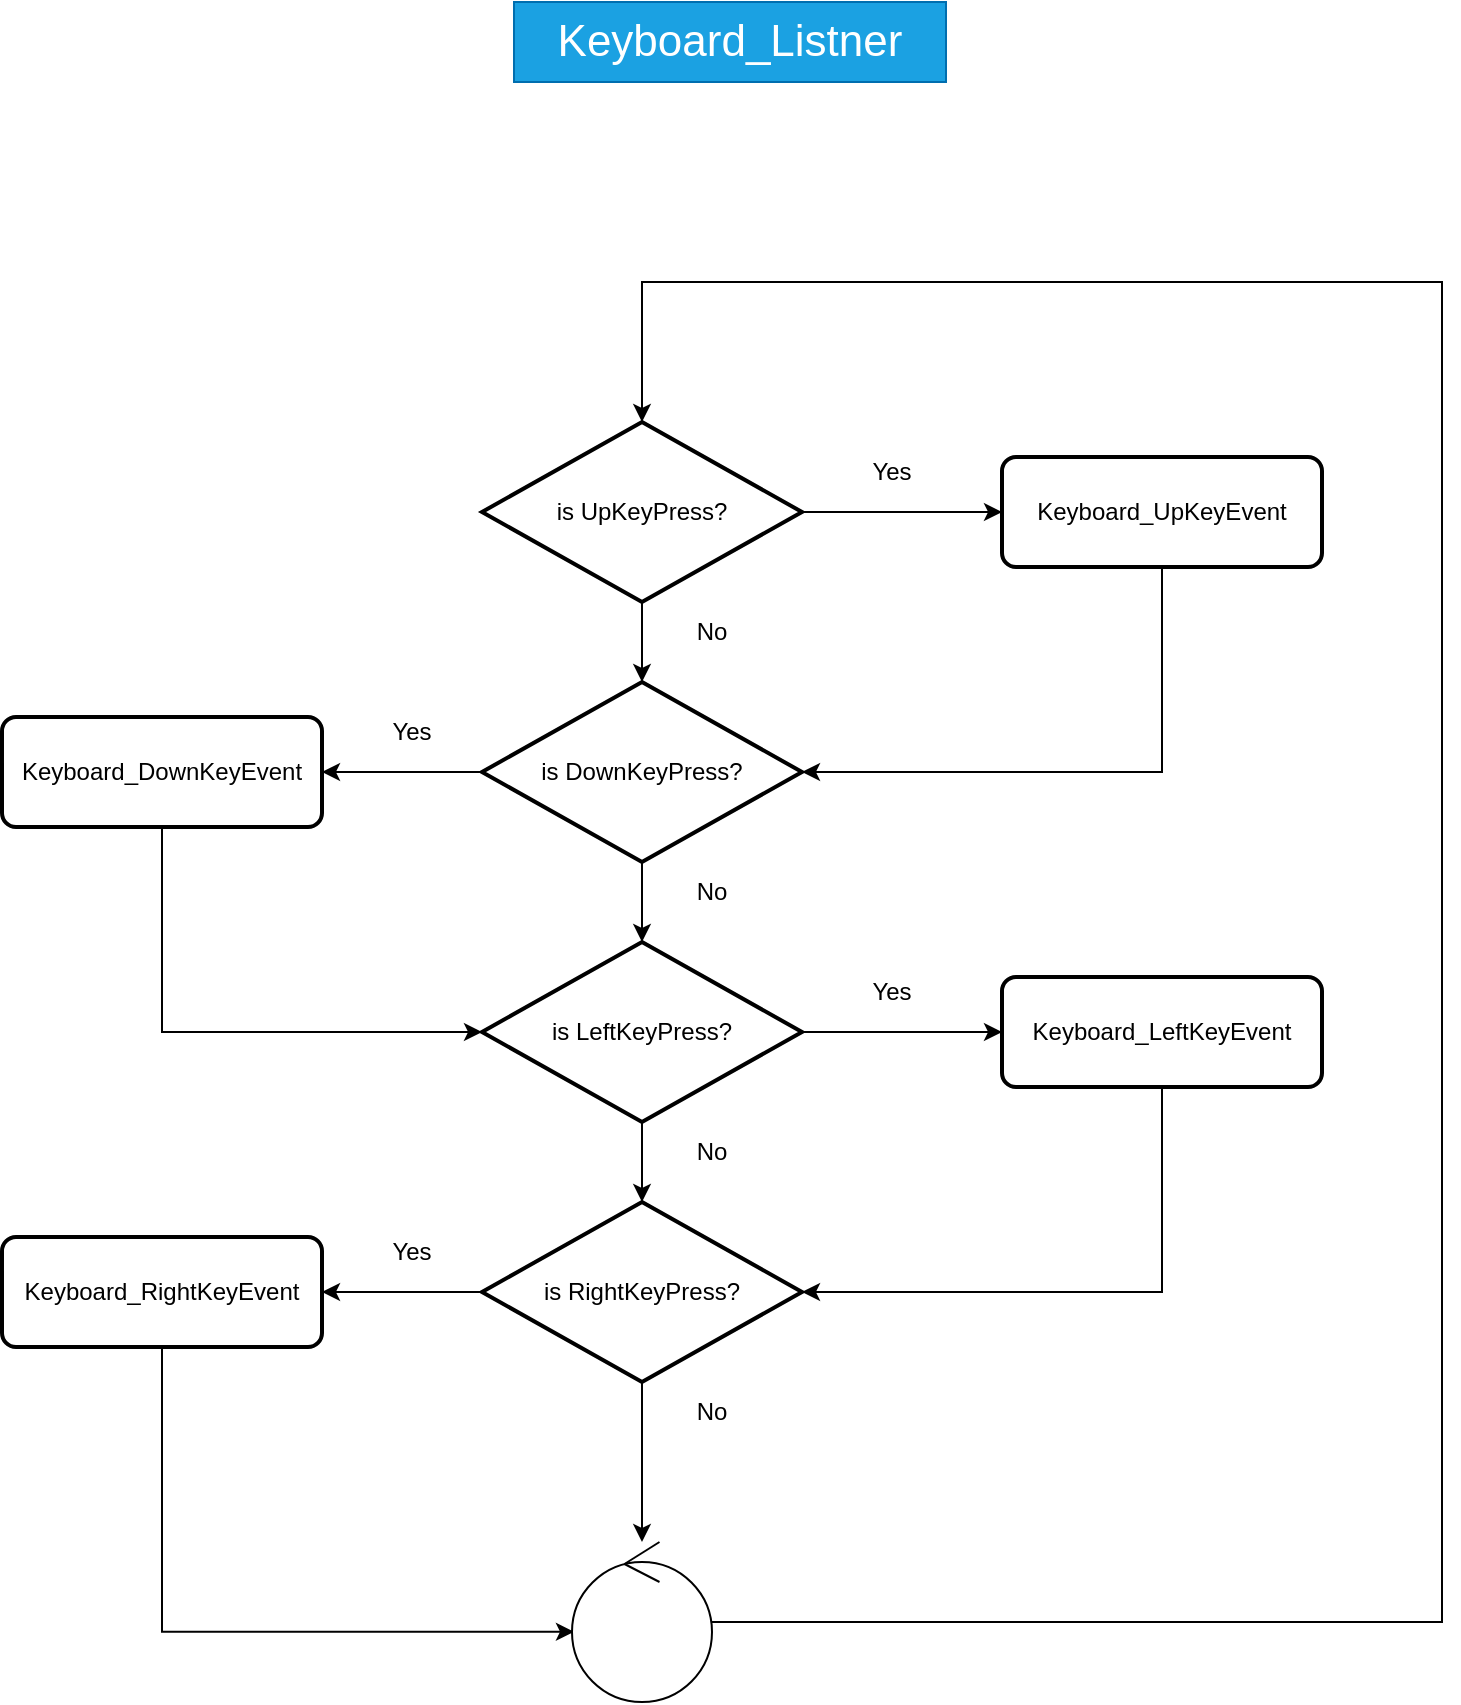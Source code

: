 <mxfile version="20.6.2" type="device" pages="5"><diagram id="4qqnkHrzYyNaUdEoC6Yc" name="Keyboard_Listner"><mxGraphModel dx="1406" dy="818" grid="1" gridSize="10" guides="1" tooltips="1" connect="1" arrows="1" fold="1" page="1" pageScale="1" pageWidth="827" pageHeight="1169" math="0" shadow="0"><root><mxCell id="0"/><mxCell id="1" parent="0"/><mxCell id="5DkpfcVbApucEuB88cnm-20" style="edgeStyle=orthogonalEdgeStyle;rounded=0;orthogonalLoop=1;jettySize=auto;html=1;exitX=0.5;exitY=1;exitDx=0;exitDy=0;exitPerimeter=0;entryX=0.5;entryY=0;entryDx=0;entryDy=0;entryPerimeter=0;" parent="1" source="5DkpfcVbApucEuB88cnm-6" target="5DkpfcVbApucEuB88cnm-7" edge="1"><mxGeometry relative="1" as="geometry"/></mxCell><mxCell id="5DkpfcVbApucEuB88cnm-35" value="" style="edgeStyle=orthogonalEdgeStyle;rounded=0;orthogonalLoop=1;jettySize=auto;html=1;" parent="1" source="5DkpfcVbApucEuB88cnm-6" target="5DkpfcVbApucEuB88cnm-31" edge="1"><mxGeometry relative="1" as="geometry"/></mxCell><mxCell id="5DkpfcVbApucEuB88cnm-6" value="is UpKeyPress?" style="strokeWidth=2;html=1;shape=mxgraph.flowchart.decision;whiteSpace=wrap;" parent="1" vertex="1"><mxGeometry x="290" y="230" width="160" height="90" as="geometry"/></mxCell><mxCell id="5DkpfcVbApucEuB88cnm-22" value="" style="edgeStyle=orthogonalEdgeStyle;rounded=0;orthogonalLoop=1;jettySize=auto;html=1;" parent="1" source="5DkpfcVbApucEuB88cnm-7" target="5DkpfcVbApucEuB88cnm-8" edge="1"><mxGeometry relative="1" as="geometry"/></mxCell><mxCell id="5DkpfcVbApucEuB88cnm-36" value="" style="edgeStyle=orthogonalEdgeStyle;rounded=0;orthogonalLoop=1;jettySize=auto;html=1;" parent="1" source="5DkpfcVbApucEuB88cnm-7" target="5DkpfcVbApucEuB88cnm-32" edge="1"><mxGeometry relative="1" as="geometry"/></mxCell><mxCell id="5DkpfcVbApucEuB88cnm-7" value="is DownKeyPress?" style="strokeWidth=2;html=1;shape=mxgraph.flowchart.decision;whiteSpace=wrap;" parent="1" vertex="1"><mxGeometry x="290" y="360" width="160" height="90" as="geometry"/></mxCell><mxCell id="5DkpfcVbApucEuB88cnm-26" value="" style="edgeStyle=orthogonalEdgeStyle;rounded=0;orthogonalLoop=1;jettySize=auto;html=1;" parent="1" source="5DkpfcVbApucEuB88cnm-8" target="5DkpfcVbApucEuB88cnm-9" edge="1"><mxGeometry relative="1" as="geometry"/></mxCell><mxCell id="5DkpfcVbApucEuB88cnm-37" value="" style="edgeStyle=orthogonalEdgeStyle;rounded=0;orthogonalLoop=1;jettySize=auto;html=1;" parent="1" source="5DkpfcVbApucEuB88cnm-8" target="5DkpfcVbApucEuB88cnm-33" edge="1"><mxGeometry relative="1" as="geometry"/></mxCell><mxCell id="5DkpfcVbApucEuB88cnm-8" value="is LeftKeyPress?" style="strokeWidth=2;html=1;shape=mxgraph.flowchart.decision;whiteSpace=wrap;" parent="1" vertex="1"><mxGeometry x="290" y="490" width="160" height="90" as="geometry"/></mxCell><mxCell id="5DkpfcVbApucEuB88cnm-38" value="" style="edgeStyle=orthogonalEdgeStyle;rounded=0;orthogonalLoop=1;jettySize=auto;html=1;" parent="1" source="5DkpfcVbApucEuB88cnm-9" target="5DkpfcVbApucEuB88cnm-34" edge="1"><mxGeometry relative="1" as="geometry"/></mxCell><mxCell id="5DkpfcVbApucEuB88cnm-43" value="" style="edgeStyle=orthogonalEdgeStyle;rounded=0;orthogonalLoop=1;jettySize=auto;html=1;" parent="1" source="5DkpfcVbApucEuB88cnm-9" target="5DkpfcVbApucEuB88cnm-42" edge="1"><mxGeometry relative="1" as="geometry"/></mxCell><mxCell id="5DkpfcVbApucEuB88cnm-9" value="is RightKeyPress?" style="strokeWidth=2;html=1;shape=mxgraph.flowchart.decision;whiteSpace=wrap;" parent="1" vertex="1"><mxGeometry x="290" y="620" width="160" height="90" as="geometry"/></mxCell><mxCell id="5DkpfcVbApucEuB88cnm-27" value="No" style="rounded=0;whiteSpace=wrap;html=1;strokeColor=none;" parent="1" vertex="1"><mxGeometry x="380" y="320" width="50" height="30" as="geometry"/></mxCell><mxCell id="5DkpfcVbApucEuB88cnm-28" value="No" style="rounded=0;whiteSpace=wrap;html=1;strokeColor=none;" parent="1" vertex="1"><mxGeometry x="380" y="450" width="50" height="30" as="geometry"/></mxCell><mxCell id="5DkpfcVbApucEuB88cnm-29" value="No" style="rounded=0;whiteSpace=wrap;html=1;strokeColor=none;" parent="1" vertex="1"><mxGeometry x="380" y="580" width="50" height="30" as="geometry"/></mxCell><mxCell id="5DkpfcVbApucEuB88cnm-30" value="No" style="rounded=0;whiteSpace=wrap;html=1;strokeColor=none;" parent="1" vertex="1"><mxGeometry x="380" y="710" width="50" height="30" as="geometry"/></mxCell><mxCell id="5DkpfcVbApucEuB88cnm-39" style="edgeStyle=orthogonalEdgeStyle;rounded=0;orthogonalLoop=1;jettySize=auto;html=1;exitX=0.5;exitY=1;exitDx=0;exitDy=0;entryX=1;entryY=0.5;entryDx=0;entryDy=0;entryPerimeter=0;" parent="1" source="5DkpfcVbApucEuB88cnm-31" target="5DkpfcVbApucEuB88cnm-7" edge="1"><mxGeometry relative="1" as="geometry"/></mxCell><mxCell id="5DkpfcVbApucEuB88cnm-31" value="Keyboard_UpKeyEvent" style="rounded=1;whiteSpace=wrap;html=1;absoluteArcSize=1;arcSize=14;strokeWidth=2;" parent="1" vertex="1"><mxGeometry x="550" y="247.5" width="160" height="55" as="geometry"/></mxCell><mxCell id="5DkpfcVbApucEuB88cnm-41" style="edgeStyle=orthogonalEdgeStyle;rounded=0;orthogonalLoop=1;jettySize=auto;html=1;exitX=0.5;exitY=1;exitDx=0;exitDy=0;entryX=0;entryY=0.5;entryDx=0;entryDy=0;entryPerimeter=0;" parent="1" source="5DkpfcVbApucEuB88cnm-32" target="5DkpfcVbApucEuB88cnm-8" edge="1"><mxGeometry relative="1" as="geometry"/></mxCell><mxCell id="5DkpfcVbApucEuB88cnm-32" value="Keyboard_DownKeyEvent" style="rounded=1;whiteSpace=wrap;html=1;absoluteArcSize=1;arcSize=14;strokeWidth=2;" parent="1" vertex="1"><mxGeometry x="50" y="377.5" width="160" height="55" as="geometry"/></mxCell><mxCell id="5DkpfcVbApucEuB88cnm-40" style="edgeStyle=orthogonalEdgeStyle;rounded=0;orthogonalLoop=1;jettySize=auto;html=1;exitX=0.5;exitY=1;exitDx=0;exitDy=0;entryX=1;entryY=0.5;entryDx=0;entryDy=0;entryPerimeter=0;" parent="1" source="5DkpfcVbApucEuB88cnm-33" target="5DkpfcVbApucEuB88cnm-9" edge="1"><mxGeometry relative="1" as="geometry"/></mxCell><mxCell id="5DkpfcVbApucEuB88cnm-33" value="Keyboard_LeftKeyEvent" style="rounded=1;whiteSpace=wrap;html=1;absoluteArcSize=1;arcSize=14;strokeWidth=2;" parent="1" vertex="1"><mxGeometry x="550" y="507.5" width="160" height="55" as="geometry"/></mxCell><mxCell id="5DkpfcVbApucEuB88cnm-45" style="edgeStyle=orthogonalEdgeStyle;rounded=0;orthogonalLoop=1;jettySize=auto;html=1;exitX=0.5;exitY=1;exitDx=0;exitDy=0;entryX=0.014;entryY=0.561;entryDx=0;entryDy=0;entryPerimeter=0;" parent="1" source="5DkpfcVbApucEuB88cnm-34" target="5DkpfcVbApucEuB88cnm-42" edge="1"><mxGeometry relative="1" as="geometry"/></mxCell><mxCell id="5DkpfcVbApucEuB88cnm-34" value="Keyboard_RightKeyEvent" style="rounded=1;whiteSpace=wrap;html=1;absoluteArcSize=1;arcSize=14;strokeWidth=2;" parent="1" vertex="1"><mxGeometry x="50" y="637.5" width="160" height="55" as="geometry"/></mxCell><mxCell id="5DkpfcVbApucEuB88cnm-47" value="" style="edgeStyle=orthogonalEdgeStyle;rounded=0;orthogonalLoop=1;jettySize=auto;html=1;entryX=0.5;entryY=0;entryDx=0;entryDy=0;entryPerimeter=0;" parent="1" source="5DkpfcVbApucEuB88cnm-42" target="5DkpfcVbApucEuB88cnm-6" edge="1"><mxGeometry relative="1" as="geometry"><mxPoint x="480" y="830" as="targetPoint"/><Array as="points"><mxPoint x="770" y="830"/><mxPoint x="770" y="160"/><mxPoint x="370" y="160"/></Array></mxGeometry></mxCell><mxCell id="5DkpfcVbApucEuB88cnm-42" value="" style="ellipse;shape=umlControl;whiteSpace=wrap;html=1;" parent="1" vertex="1"><mxGeometry x="335" y="790" width="70" height="80" as="geometry"/></mxCell><mxCell id="5DkpfcVbApucEuB88cnm-48" value="Yes" style="rounded=0;whiteSpace=wrap;html=1;strokeColor=none;" parent="1" vertex="1"><mxGeometry x="470" y="240" width="50" height="30" as="geometry"/></mxCell><mxCell id="5DkpfcVbApucEuB88cnm-49" value="Yes" style="rounded=0;whiteSpace=wrap;html=1;strokeColor=none;" parent="1" vertex="1"><mxGeometry x="230" y="370" width="50" height="30" as="geometry"/></mxCell><mxCell id="5DkpfcVbApucEuB88cnm-50" value="Yes" style="rounded=0;whiteSpace=wrap;html=1;strokeColor=none;" parent="1" vertex="1"><mxGeometry x="470" y="500" width="50" height="30" as="geometry"/></mxCell><mxCell id="5DkpfcVbApucEuB88cnm-51" value="Yes" style="rounded=0;whiteSpace=wrap;html=1;strokeColor=none;" parent="1" vertex="1"><mxGeometry x="230" y="630" width="50" height="30" as="geometry"/></mxCell><mxCell id="5DkpfcVbApucEuB88cnm-52" value="Keyboard_Listner" style="text;html=1;strokeColor=#006EAF;fillColor=#1ba1e2;align=center;verticalAlign=middle;whiteSpace=wrap;rounded=0;fontSize=22;fontColor=#ffffff;" parent="1" vertex="1"><mxGeometry x="306" y="20" width="216" height="40" as="geometry"/></mxCell></root></mxGraphModel></diagram><diagram id="vj1run6xjC4eDks9rLgN" name="Keyboard_UpKeyEvent"><mxGraphModel dx="1406" dy="825" grid="1" gridSize="10" guides="1" tooltips="1" connect="1" arrows="1" fold="1" page="1" pageScale="1" pageWidth="827" pageHeight="1169" math="0" shadow="0"><root><mxCell id="0"/><mxCell id="1" parent="0"/><mxCell id="W01M0DUw-heiSTo-XCC4-1" style="edgeStyle=orthogonalEdgeStyle;rounded=0;orthogonalLoop=1;jettySize=auto;html=1;entryX=0.5;entryY=0;entryDx=0;entryDy=0;fontColor=#0000FF;" edge="1" parent="1" source="RJ3aLyTtk89HdX9vtHNe-1" target="RJ3aLyTtk89HdX9vtHNe-7"><mxGeometry relative="1" as="geometry"/></mxCell><mxCell id="RJ3aLyTtk89HdX9vtHNe-1" value="START" style="ellipse;whiteSpace=wrap;html=1;" parent="1" vertex="1"><mxGeometry x="415" y="140" width="120" height="50" as="geometry"/></mxCell><mxCell id="RJ3aLyTtk89HdX9vtHNe-4" value="KONIEC" style="ellipse;whiteSpace=wrap;html=1;" parent="1" vertex="1"><mxGeometry x="412" y="530" width="125" height="50" as="geometry"/></mxCell><mxCell id="W01M0DUw-heiSTo-XCC4-2" style="edgeStyle=orthogonalEdgeStyle;rounded=0;orthogonalLoop=1;jettySize=auto;html=1;exitX=0.5;exitY=1;exitDx=0;exitDy=0;entryX=0.5;entryY=0;entryDx=0;entryDy=0;fontColor=#0000FF;" edge="1" parent="1" source="RJ3aLyTtk89HdX9vtHNe-7" target="RJ3aLyTtk89HdX9vtHNe-4"><mxGeometry relative="1" as="geometry"/></mxCell><mxCell id="RJ3aLyTtk89HdX9vtHNe-7" value="Skrolowanie menu w górę." style="shape=process;whiteSpace=wrap;html=1;backgroundOutline=1;" parent="1" vertex="1"><mxGeometry x="400" y="320" width="150" height="70" as="geometry"/></mxCell><mxCell id="RJ3aLyTtk89HdX9vtHNe-10" value="" style="shape=flexArrow;endArrow=classic;html=1;rounded=0;exitX=0;exitY=0.5;exitDx=0;exitDy=0;entryX=1;entryY=0.5;entryDx=0;entryDy=0;" parent="1" source="RJ3aLyTtk89HdX9vtHNe-7" target="RJ3aLyTtk89HdX9vtHNe-12" edge="1"><mxGeometry width="50" height="50" relative="1" as="geometry"><mxPoint x="290" y="380" as="sourcePoint"/><mxPoint x="340" y="330" as="targetPoint"/></mxGeometry></mxCell><mxCell id="RJ3aLyTtk89HdX9vtHNe-12" value="Menu_ListScrollUp(menu.Parameters, menu)" style="rounded=0;whiteSpace=wrap;html=1;" parent="1" vertex="1"><mxGeometry x="50" y="325" width="290" height="60" as="geometry"/></mxCell><mxCell id="RJ3aLyTtk89HdX9vtHNe-13" value="&lt;span style=&quot;font-family: Helvetica; font-size: 22px; font-style: normal; font-variant-ligatures: normal; font-variant-caps: normal; font-weight: 400; letter-spacing: normal; orphans: 2; text-align: center; text-indent: 0px; text-transform: none; widows: 2; word-spacing: 0px; -webkit-text-stroke-width: 0px; background-color: rgb(42, 42, 42); text-decoration-thickness: initial; text-decoration-style: initial; text-decoration-color: initial; float: none; display: inline !important;&quot;&gt;&lt;font color=&quot;#0000ff&quot;&gt;void&lt;/font&gt;&lt;/span&gt;&lt;span style=&quot;color: rgb(255, 128, 0); font-family: Helvetica; font-size: 22px; font-style: normal; font-variant-ligatures: normal; font-variant-caps: normal; font-weight: 400; letter-spacing: normal; orphans: 2; text-align: center; text-indent: 0px; text-transform: none; widows: 2; word-spacing: 0px; -webkit-text-stroke-width: 0px; background-color: rgb(42, 42, 42); text-decoration-thickness: initial; text-decoration-style: initial; text-decoration-color: initial; float: none; display: inline !important;&quot;&gt; Keyboard_UpKeyEvent&lt;/span&gt;&lt;span style=&quot;font-family: Helvetica; font-size: 22px; font-style: normal; font-variant-ligatures: normal; font-variant-caps: normal; font-weight: 400; letter-spacing: normal; orphans: 2; text-align: center; text-indent: 0px; text-transform: none; widows: 2; word-spacing: 0px; -webkit-text-stroke-width: 0px; background-color: rgb(42, 42, 42); text-decoration-thickness: initial; text-decoration-style: initial; text-decoration-color: initial; float: none; display: inline !important;&quot;&gt;&lt;font color=&quot;#ffffff&quot;&gt;(&lt;/font&gt;&lt;/span&gt;&lt;span style=&quot;color: rgb(255, 128, 0); font-family: Helvetica; font-size: 22px; font-style: normal; font-variant-ligatures: normal; font-variant-caps: normal; font-weight: 400; letter-spacing: normal; orphans: 2; text-align: center; text-indent: 0px; text-transform: none; widows: 2; word-spacing: 0px; -webkit-text-stroke-width: 0px; background-color: rgb(42, 42, 42); text-decoration-thickness: initial; text-decoration-style: initial; text-decoration-color: initial; float: none; display: inline !important;&quot;&gt; &lt;/span&gt;&lt;span style=&quot;font-family: Helvetica; font-size: 22px; font-style: normal; font-variant-ligatures: normal; font-variant-caps: normal; font-weight: 400; letter-spacing: normal; orphans: 2; text-align: center; text-indent: 0px; text-transform: none; widows: 2; word-spacing: 0px; -webkit-text-stroke-width: 0px; background-color: rgb(42, 42, 42); text-decoration-thickness: initial; text-decoration-style: initial; text-decoration-color: initial; float: none; display: inline !important;&quot;&gt;&lt;font color=&quot;#cccc00&quot;&gt;menu_t&lt;/font&gt;&lt;/span&gt;&lt;span style=&quot;color: rgb(255, 128, 0); font-family: Helvetica; font-size: 22px; font-style: normal; font-variant-ligatures: normal; font-variant-caps: normal; font-weight: 400; letter-spacing: normal; orphans: 2; text-align: center; text-indent: 0px; text-transform: none; widows: 2; word-spacing: 0px; -webkit-text-stroke-width: 0px; background-color: rgb(42, 42, 42); text-decoration-thickness: initial; text-decoration-style: initial; text-decoration-color: initial; float: none; display: inline !important;&quot;&gt; &lt;/span&gt;&lt;span style=&quot;font-family: Helvetica; font-size: 22px; font-style: normal; font-variant-ligatures: normal; font-variant-caps: normal; font-weight: 400; letter-spacing: normal; orphans: 2; text-align: center; text-indent: 0px; text-transform: none; widows: 2; word-spacing: 0px; -webkit-text-stroke-width: 0px; background-color: rgb(42, 42, 42); text-decoration-thickness: initial; text-decoration-style: initial; text-decoration-color: initial; float: none; display: inline !important;&quot;&gt;&lt;font color=&quot;#ffffff&quot;&gt;* &lt;/font&gt;&lt;/span&gt;&lt;span style=&quot;font-family: Helvetica; font-size: 22px; font-style: normal; font-variant-ligatures: normal; font-variant-caps: normal; font-weight: 400; letter-spacing: normal; orphans: 2; text-align: center; text-indent: 0px; text-transform: none; widows: 2; word-spacing: 0px; -webkit-text-stroke-width: 0px; background-color: rgb(42, 42, 42); text-decoration-thickness: initial; text-decoration-style: initial; text-decoration-color: initial; float: none; display: inline !important;&quot;&gt;&lt;font color=&quot;#999900&quot;&gt;menu&lt;/font&gt;&lt;/span&gt;&lt;span style=&quot;font-family: Helvetica; font-size: 22px; font-style: normal; font-variant-ligatures: normal; font-variant-caps: normal; font-weight: 400; letter-spacing: normal; orphans: 2; text-align: center; text-indent: 0px; text-transform: none; widows: 2; word-spacing: 0px; -webkit-text-stroke-width: 0px; background-color: rgb(42, 42, 42); text-decoration-thickness: initial; text-decoration-style: initial; text-decoration-color: initial; float: none; display: inline !important;&quot;&gt;&lt;font color=&quot;#ffffff&quot;&gt;)&lt;/font&gt;&lt;/span&gt;" style="text;whiteSpace=wrap;html=1;" parent="1" vertex="1"><mxGeometry x="184" y="30" width="460" height="40" as="geometry"/></mxCell></root></mxGraphModel></diagram><diagram id="sZm79x0wk7uM2JRrBUGg" name="Keyboard_DownKeyEvent"><mxGraphModel dx="1406" dy="825" grid="1" gridSize="10" guides="1" tooltips="1" connect="1" arrows="1" fold="1" page="1" pageScale="1" pageWidth="827" pageHeight="1169" math="0" shadow="0"><root><mxCell id="0"/><mxCell id="1" parent="0"/><mxCell id="0hUHWuGZ3DkApm1Gn11D-1" style="edgeStyle=orthogonalEdgeStyle;rounded=0;orthogonalLoop=1;jettySize=auto;html=1;entryX=0.5;entryY=0;entryDx=0;entryDy=0;fontColor=#0000FF;" edge="1" parent="1" source="0hUHWuGZ3DkApm1Gn11D-2" target="0hUHWuGZ3DkApm1Gn11D-5"><mxGeometry relative="1" as="geometry"/></mxCell><mxCell id="0hUHWuGZ3DkApm1Gn11D-2" value="START" style="ellipse;whiteSpace=wrap;html=1;" vertex="1" parent="1"><mxGeometry x="415" y="140" width="120" height="50" as="geometry"/></mxCell><mxCell id="0hUHWuGZ3DkApm1Gn11D-3" value="KONIEC" style="ellipse;whiteSpace=wrap;html=1;" vertex="1" parent="1"><mxGeometry x="412" y="530" width="125" height="50" as="geometry"/></mxCell><mxCell id="0hUHWuGZ3DkApm1Gn11D-4" style="edgeStyle=orthogonalEdgeStyle;rounded=0;orthogonalLoop=1;jettySize=auto;html=1;exitX=0.5;exitY=1;exitDx=0;exitDy=0;entryX=0.5;entryY=0;entryDx=0;entryDy=0;fontColor=#0000FF;" edge="1" parent="1" source="0hUHWuGZ3DkApm1Gn11D-5" target="0hUHWuGZ3DkApm1Gn11D-3"><mxGeometry relative="1" as="geometry"/></mxCell><mxCell id="0hUHWuGZ3DkApm1Gn11D-5" value="Skrolowanie menu w dół." style="shape=process;whiteSpace=wrap;html=1;backgroundOutline=1;" vertex="1" parent="1"><mxGeometry x="400" y="320" width="150" height="70" as="geometry"/></mxCell><mxCell id="0hUHWuGZ3DkApm1Gn11D-6" value="" style="shape=flexArrow;endArrow=classic;html=1;rounded=0;exitX=0;exitY=0.5;exitDx=0;exitDy=0;entryX=1;entryY=0.5;entryDx=0;entryDy=0;" edge="1" parent="1" source="0hUHWuGZ3DkApm1Gn11D-5" target="0hUHWuGZ3DkApm1Gn11D-7"><mxGeometry width="50" height="50" relative="1" as="geometry"><mxPoint x="290" y="380" as="sourcePoint"/><mxPoint x="340" y="330" as="targetPoint"/></mxGeometry></mxCell><mxCell id="0hUHWuGZ3DkApm1Gn11D-7" value="Menu_ListScrollDown(menu.Parameters, menu)" style="rounded=0;whiteSpace=wrap;html=1;" vertex="1" parent="1"><mxGeometry x="50" y="325" width="290" height="60" as="geometry"/></mxCell><mxCell id="0hUHWuGZ3DkApm1Gn11D-8" value="&lt;span style=&quot;font-family: Helvetica; font-size: 22px; font-style: normal; font-variant-ligatures: normal; font-variant-caps: normal; font-weight: 400; letter-spacing: normal; orphans: 2; text-align: center; text-indent: 0px; text-transform: none; widows: 2; word-spacing: 0px; -webkit-text-stroke-width: 0px; background-color: rgb(42, 42, 42); text-decoration-thickness: initial; text-decoration-style: initial; text-decoration-color: initial; float: none; display: inline !important;&quot;&gt;&lt;font color=&quot;#0000ff&quot;&gt;void&lt;/font&gt;&lt;/span&gt;&lt;span style=&quot;color: rgb(255, 128, 0); font-family: Helvetica; font-size: 22px; font-style: normal; font-variant-ligatures: normal; font-variant-caps: normal; font-weight: 400; letter-spacing: normal; orphans: 2; text-align: center; text-indent: 0px; text-transform: none; widows: 2; word-spacing: 0px; -webkit-text-stroke-width: 0px; background-color: rgb(42, 42, 42); text-decoration-thickness: initial; text-decoration-style: initial; text-decoration-color: initial; float: none; display: inline !important;&quot;&gt; Keyboard_DownKeyEvent&lt;/span&gt;&lt;span style=&quot;font-family: Helvetica; font-size: 22px; font-style: normal; font-variant-ligatures: normal; font-variant-caps: normal; font-weight: 400; letter-spacing: normal; orphans: 2; text-align: center; text-indent: 0px; text-transform: none; widows: 2; word-spacing: 0px; -webkit-text-stroke-width: 0px; background-color: rgb(42, 42, 42); text-decoration-thickness: initial; text-decoration-style: initial; text-decoration-color: initial; float: none; display: inline !important;&quot;&gt;&lt;font color=&quot;#ffffff&quot;&gt;(&lt;/font&gt;&lt;/span&gt;&lt;span style=&quot;color: rgb(255, 128, 0); font-family: Helvetica; font-size: 22px; font-style: normal; font-variant-ligatures: normal; font-variant-caps: normal; font-weight: 400; letter-spacing: normal; orphans: 2; text-align: center; text-indent: 0px; text-transform: none; widows: 2; word-spacing: 0px; -webkit-text-stroke-width: 0px; background-color: rgb(42, 42, 42); text-decoration-thickness: initial; text-decoration-style: initial; text-decoration-color: initial; float: none; display: inline !important;&quot;&gt; &lt;/span&gt;&lt;span style=&quot;font-family: Helvetica; font-size: 22px; font-style: normal; font-variant-ligatures: normal; font-variant-caps: normal; font-weight: 400; letter-spacing: normal; orphans: 2; text-align: center; text-indent: 0px; text-transform: none; widows: 2; word-spacing: 0px; -webkit-text-stroke-width: 0px; background-color: rgb(42, 42, 42); text-decoration-thickness: initial; text-decoration-style: initial; text-decoration-color: initial; float: none; display: inline !important;&quot;&gt;&lt;font color=&quot;#cccc00&quot;&gt;menu_t&lt;/font&gt;&lt;/span&gt;&lt;span style=&quot;color: rgb(255, 128, 0); font-family: Helvetica; font-size: 22px; font-style: normal; font-variant-ligatures: normal; font-variant-caps: normal; font-weight: 400; letter-spacing: normal; orphans: 2; text-align: center; text-indent: 0px; text-transform: none; widows: 2; word-spacing: 0px; -webkit-text-stroke-width: 0px; background-color: rgb(42, 42, 42); text-decoration-thickness: initial; text-decoration-style: initial; text-decoration-color: initial; float: none; display: inline !important;&quot;&gt; &lt;/span&gt;&lt;span style=&quot;font-family: Helvetica; font-size: 22px; font-style: normal; font-variant-ligatures: normal; font-variant-caps: normal; font-weight: 400; letter-spacing: normal; orphans: 2; text-align: center; text-indent: 0px; text-transform: none; widows: 2; word-spacing: 0px; -webkit-text-stroke-width: 0px; background-color: rgb(42, 42, 42); text-decoration-thickness: initial; text-decoration-style: initial; text-decoration-color: initial; float: none; display: inline !important;&quot;&gt;&lt;font color=&quot;#ffffff&quot;&gt;* &lt;/font&gt;&lt;/span&gt;&lt;span style=&quot;font-family: Helvetica; font-size: 22px; font-style: normal; font-variant-ligatures: normal; font-variant-caps: normal; font-weight: 400; letter-spacing: normal; orphans: 2; text-align: center; text-indent: 0px; text-transform: none; widows: 2; word-spacing: 0px; -webkit-text-stroke-width: 0px; background-color: rgb(42, 42, 42); text-decoration-thickness: initial; text-decoration-style: initial; text-decoration-color: initial; float: none; display: inline !important;&quot;&gt;&lt;font color=&quot;#999900&quot;&gt;menu&lt;/font&gt;&lt;/span&gt;&lt;span style=&quot;font-family: Helvetica; font-size: 22px; font-style: normal; font-variant-ligatures: normal; font-variant-caps: normal; font-weight: 400; letter-spacing: normal; orphans: 2; text-align: center; text-indent: 0px; text-transform: none; widows: 2; word-spacing: 0px; -webkit-text-stroke-width: 0px; background-color: rgb(42, 42, 42); text-decoration-thickness: initial; text-decoration-style: initial; text-decoration-color: initial; float: none; display: inline !important;&quot;&gt;&lt;font color=&quot;#ffffff&quot;&gt;)&lt;/font&gt;&lt;/span&gt;" style="text;whiteSpace=wrap;html=1;" vertex="1" parent="1"><mxGeometry x="184" y="30" width="496" height="40" as="geometry"/></mxCell></root></mxGraphModel></diagram><diagram id="bo6MqfyHcp7xOYuZSV4S" name="Keyboard_LeftKeyEvent"><mxGraphModel dx="1406" dy="825" grid="1" gridSize="10" guides="1" tooltips="1" connect="1" arrows="1" fold="1" page="1" pageScale="1" pageWidth="827" pageHeight="1169" math="0" shadow="0"><root><mxCell id="0"/><mxCell id="1" parent="0"/><mxCell id="JqzRyYrfNC3JwdA9nPD--1" value="" style="edgeStyle=orthogonalEdgeStyle;rounded=0;orthogonalLoop=1;jettySize=auto;html=1;fontSize=15;fontColor=#CCCC00;" edge="1" parent="1" source="JqzRyYrfNC3JwdA9nPD--2" target="JqzRyYrfNC3JwdA9nPD--9"><mxGeometry relative="1" as="geometry"/></mxCell><mxCell id="JqzRyYrfNC3JwdA9nPD--2" value="START" style="ellipse;whiteSpace=wrap;html=1;fontSize=19;" vertex="1" parent="1"><mxGeometry x="619" y="210" width="120" height="50" as="geometry"/></mxCell><mxCell id="JqzRyYrfNC3JwdA9nPD--3" value="KONIEC" style="ellipse;whiteSpace=wrap;html=1;fontSize=19;" vertex="1" parent="1"><mxGeometry x="616.5" y="1010" width="125" height="50" as="geometry"/></mxCell><mxCell id="JqzRyYrfNC3JwdA9nPD--4" value="Przełącz na poprzednie menu." style="shape=process;whiteSpace=wrap;html=1;backgroundOutline=1;fontSize=19;" vertex="1" parent="1"><mxGeometry x="348" y="631" width="150" height="80" as="geometry"/></mxCell><mxCell id="JqzRyYrfNC3JwdA9nPD--5" value="CorrentMenu--;&lt;br&gt;menu[CurrentMenu].Show()" style="rounded=0;whiteSpace=wrap;html=1;fontSize=15;align=left;fillColor=#647687;" vertex="1" parent="1"><mxGeometry x="28" y="626" width="250" height="90" as="geometry"/></mxCell><mxCell id="JqzRyYrfNC3JwdA9nPD--6" value="&lt;span style=&quot;font-family: Helvetica; font-size: 22px; font-style: normal; font-variant-ligatures: normal; font-variant-caps: normal; font-weight: 400; letter-spacing: normal; orphans: 2; text-align: center; text-indent: 0px; text-transform: none; widows: 2; word-spacing: 0px; -webkit-text-stroke-width: 0px; background-color: rgb(42, 42, 42); text-decoration-thickness: initial; text-decoration-style: initial; text-decoration-color: initial; float: none; display: inline !important;&quot;&gt;&lt;font color=&quot;#0000ff&quot;&gt;void&lt;/font&gt;&lt;/span&gt;&lt;span style=&quot;color: rgb(255, 128, 0); font-family: Helvetica; font-size: 22px; font-style: normal; font-variant-ligatures: normal; font-variant-caps: normal; font-weight: 400; letter-spacing: normal; orphans: 2; text-align: center; text-indent: 0px; text-transform: none; widows: 2; word-spacing: 0px; -webkit-text-stroke-width: 0px; background-color: rgb(42, 42, 42); text-decoration-thickness: initial; text-decoration-style: initial; text-decoration-color: initial; float: none; display: inline !important;&quot;&gt; Keyboard_LeftKeyEvent&lt;/span&gt;&lt;span style=&quot;font-family: Helvetica; font-size: 22px; font-style: normal; font-variant-ligatures: normal; font-variant-caps: normal; font-weight: 400; letter-spacing: normal; orphans: 2; text-align: center; text-indent: 0px; text-transform: none; widows: 2; word-spacing: 0px; -webkit-text-stroke-width: 0px; background-color: rgb(42, 42, 42); text-decoration-thickness: initial; text-decoration-style: initial; text-decoration-color: initial; float: none; display: inline !important;&quot;&gt;&lt;font color=&quot;#ffffff&quot;&gt;(&lt;/font&gt;&lt;/span&gt;&lt;span style=&quot;color: rgb(255, 128, 0); font-family: Helvetica; font-size: 22px; font-style: normal; font-variant-ligatures: normal; font-variant-caps: normal; font-weight: 400; letter-spacing: normal; orphans: 2; text-align: center; text-indent: 0px; text-transform: none; widows: 2; word-spacing: 0px; -webkit-text-stroke-width: 0px; background-color: rgb(42, 42, 42); text-decoration-thickness: initial; text-decoration-style: initial; text-decoration-color: initial; float: none; display: inline !important;&quot;&gt;&amp;nbsp;&lt;/span&gt;&lt;span style=&quot;font-family: Helvetica; font-size: 22px; font-style: normal; font-variant-ligatures: normal; font-variant-caps: normal; font-weight: 400; letter-spacing: normal; orphans: 2; text-align: center; text-indent: 0px; text-transform: none; widows: 2; word-spacing: 0px; -webkit-text-stroke-width: 0px; background-color: rgb(42, 42, 42); text-decoration-thickness: initial; text-decoration-style: initial; text-decoration-color: initial; float: none; display: inline !important;&quot;&gt;&lt;font style=&quot;font-size: 12px; text-align: left;&quot; color=&quot;#cccc00&quot;&gt;&lt;span style=&quot;font-size: 22px; text-align: center;&quot;&gt;menu_screen&lt;/span&gt;&lt;span style=&quot;font-size: 22px; text-align: center;&quot;&gt;_t&lt;/span&gt;&lt;/font&gt;&lt;font color=&quot;#ffffff&quot;&gt;*&amp;nbsp;&lt;/font&gt;&lt;font color=&quot;#999900&quot;&gt;menu&lt;/font&gt;&lt;font color=&quot;#ffffff&quot;&gt;,&lt;/font&gt;&lt;font color=&quot;#999900&quot;&gt;&amp;nbsp;&lt;/font&gt;&lt;font color=&quot;#cccc00&quot;&gt;uint8_t&lt;/font&gt;&lt;font color=&quot;#999900&quot;&gt;&amp;nbsp;len&lt;/font&gt;&lt;font color=&quot;#ffffff&quot;&gt;)&lt;/font&gt;&lt;/span&gt;" style="text;whiteSpace=wrap;html=1;" vertex="1" parent="1"><mxGeometry x="50" y="20" width="680" height="40" as="geometry"/></mxCell><mxCell id="JqzRyYrfNC3JwdA9nPD--7" value="" style="edgeStyle=orthogonalEdgeStyle;rounded=0;orthogonalLoop=1;jettySize=auto;html=1;fontColor=#FFFFFF;" edge="1" parent="1" source="JqzRyYrfNC3JwdA9nPD--9" target="JqzRyYrfNC3JwdA9nPD--12"><mxGeometry relative="1" as="geometry"/></mxCell><mxCell id="JqzRyYrfNC3JwdA9nPD--8" style="edgeStyle=orthogonalEdgeStyle;rounded=0;orthogonalLoop=1;jettySize=auto;html=1;exitX=0;exitY=0.5;exitDx=0;exitDy=0;fontColor=#FFFFFF;" edge="1" parent="1" source="JqzRyYrfNC3JwdA9nPD--9" target="JqzRyYrfNC3JwdA9nPD--4"><mxGeometry relative="1" as="geometry"/></mxCell><mxCell id="JqzRyYrfNC3JwdA9nPD--9" value="&lt;font color=&quot;#ffffff&quot; style=&quot;font-size: 19px;&quot;&gt;Czy aktualne menu &lt;br style=&quot;font-size: 19px;&quot;&gt;&amp;nbsp;tylko do odczytu ?&lt;/font&gt;" style="rhombus;whiteSpace=wrap;html=1;fontColor=#0000FF;fontSize=19;" vertex="1" parent="1"><mxGeometry x="559" y="350" width="240" height="160" as="geometry"/></mxCell><mxCell id="JqzRyYrfNC3JwdA9nPD--10" value="" style="edgeStyle=orthogonalEdgeStyle;rounded=0;orthogonalLoop=1;jettySize=auto;html=1;fontColor=#FFFFFF;" edge="1" parent="1" source="JqzRyYrfNC3JwdA9nPD--12" target="JqzRyYrfNC3JwdA9nPD--16"><mxGeometry relative="1" as="geometry"/></mxCell><mxCell id="JqzRyYrfNC3JwdA9nPD--11" value="" style="edgeStyle=orthogonalEdgeStyle;rounded=0;orthogonalLoop=1;jettySize=auto;html=1;fontColor=#FFFFFF;" edge="1" parent="1" source="JqzRyYrfNC3JwdA9nPD--12" target="JqzRyYrfNC3JwdA9nPD--4"><mxGeometry relative="1" as="geometry"/></mxCell><mxCell id="JqzRyYrfNC3JwdA9nPD--12" value="&lt;font color=&quot;#ffffff&quot; style=&quot;font-size: 19px;&quot;&gt;Czy zaznaczony &lt;br style=&quot;font-size: 19px;&quot;&gt;jest jakiś parametr ?&lt;/font&gt;" style="rhombus;whiteSpace=wrap;html=1;fontColor=#0000FF;verticalAlign=middle;fontSize=19;" vertex="1" parent="1"><mxGeometry x="558" y="591" width="240" height="160" as="geometry"/></mxCell><mxCell id="JqzRyYrfNC3JwdA9nPD--13" value="nie" style="text;html=1;strokeColor=none;fillColor=none;align=center;verticalAlign=middle;whiteSpace=wrap;rounded=0;fontColor=#FFFFFF;fontSize=15;" vertex="1" parent="1"><mxGeometry x="639" y="540" width="40" height="30" as="geometry"/></mxCell><mxCell id="JqzRyYrfNC3JwdA9nPD--14" value="tak" style="text;html=1;strokeColor=none;fillColor=none;align=center;verticalAlign=middle;whiteSpace=wrap;rounded=0;fontColor=#FFFFFF;fontSize=15;" vertex="1" parent="1"><mxGeometry x="480" y="400" width="40" height="30" as="geometry"/></mxCell><mxCell id="JqzRyYrfNC3JwdA9nPD--15" value="" style="edgeStyle=orthogonalEdgeStyle;rounded=0;orthogonalLoop=1;jettySize=auto;html=1;fontSize=15;fontColor=#FFFFFF;" edge="1" parent="1" source="JqzRyYrfNC3JwdA9nPD--16" target="JqzRyYrfNC3JwdA9nPD--3"><mxGeometry relative="1" as="geometry"/></mxCell><mxCell id="JqzRyYrfNC3JwdA9nPD--16" value="Przełącz parametr na poprzednią wartość." style="shape=process;whiteSpace=wrap;html=1;backgroundOutline=1;fontSize=19;" vertex="1" parent="1"><mxGeometry x="604" y="840" width="150" height="100" as="geometry"/></mxCell><mxCell id="JqzRyYrfNC3JwdA9nPD--17" value="nie" style="text;html=1;strokeColor=none;fillColor=none;align=center;verticalAlign=middle;whiteSpace=wrap;rounded=0;fontColor=#FFFFFF;fontSize=15;" vertex="1" parent="1"><mxGeometry x="508" y="635" width="40" height="30" as="geometry"/></mxCell><mxCell id="JqzRyYrfNC3JwdA9nPD--18" value="tak" style="text;html=1;strokeColor=none;fillColor=none;align=center;verticalAlign=middle;whiteSpace=wrap;rounded=0;fontColor=#FFFFFF;fontSize=15;" vertex="1" parent="1"><mxGeometry x="639" y="775" width="40" height="30" as="geometry"/></mxCell><mxCell id="JqzRyYrfNC3JwdA9nPD--19" value="" style="shape=flexArrow;endArrow=classic;html=1;rounded=0;fontColor=#FFFFFF;entryX=1;entryY=0.5;entryDx=0;entryDy=0;exitX=0;exitY=0.5;exitDx=0;exitDy=0;" edge="1" parent="1" source="JqzRyYrfNC3JwdA9nPD--4" target="JqzRyYrfNC3JwdA9nPD--5"><mxGeometry width="50" height="50" relative="1" as="geometry"><mxPoint x="478" y="645" as="sourcePoint"/><mxPoint x="248" y="645" as="targetPoint"/></mxGeometry></mxCell><mxCell id="JqzRyYrfNC3JwdA9nPD--20" value="" style="shape=flexArrow;endArrow=classic;html=1;rounded=0;fontColor=#FFFFFF;exitX=0;exitY=0.5;exitDx=0;exitDy=0;entryX=1;entryY=0.5;entryDx=0;entryDy=0;" edge="1" parent="1" source="JqzRyYrfNC3JwdA9nPD--16" target="JqzRyYrfNC3JwdA9nPD--21"><mxGeometry width="50" height="50" relative="1" as="geometry"><mxPoint x="419" y="610" as="sourcePoint"/><mxPoint x="449" y="890" as="targetPoint"/></mxGeometry></mxCell><mxCell id="JqzRyYrfNC3JwdA9nPD--21" value="Menu_SwitchParameter(-1);" style="rounded=0;whiteSpace=wrap;html=1;fontSize=15;align=left;fillColor=#647687;" vertex="1" parent="1"><mxGeometry x="29" y="845" width="250" height="90" as="geometry"/></mxCell><mxCell id="JqzRyYrfNC3JwdA9nPD--22" value="&lt;p style=&quot;font-size: 17px;&quot;&gt;&lt;font style=&quot;font-size: 15px;&quot;&gt;Parametr &quot;menu&quot; to tablica elmentów&amp;nbsp;&lt;/font&gt;&lt;font style=&quot;background-color: initial; font-size: 15px;&quot;&gt;t&lt;/font&gt;&lt;span style=&quot;background-color: initial; font-size: 15px;&quot;&gt;ypu menu_screen_t.&lt;/span&gt;&lt;/p&gt;&lt;p style=&quot;&quot;&gt;Zmienna CurrentScreen to globalna wartość typu uint8_t określająca aktualnie wyświetlane menu.&lt;/p&gt;" style="text;html=1;strokeColor=none;fillColor=none;align=left;verticalAlign=top;whiteSpace=wrap;rounded=0;labelBorderColor=default;fontSize=15;fontColor=#67AB9F;" vertex="1" parent="1"><mxGeometry x="28" y="80" width="402" height="140" as="geometry"/></mxCell></root></mxGraphModel></diagram><diagram id="a0OZaspWOG2-2AMXheqq" name="Keyboard_RightKeyEvent"><mxGraphModel dx="1654" dy="971" grid="1" gridSize="10" guides="1" tooltips="1" connect="1" arrows="1" fold="1" page="1" pageScale="1" pageWidth="827" pageHeight="1169" math="0" shadow="0"><root><mxCell id="0"/><mxCell id="1" parent="0"/><mxCell id="GdSVaRHQH4ZbyyC95nwU-1" value="" style="edgeStyle=orthogonalEdgeStyle;rounded=0;orthogonalLoop=1;jettySize=auto;html=1;fontSize=15;fontColor=#CCCC00;" edge="1" parent="1" source="-g80Lkcb13jsQ1K-1Nnh-2" target="-g80Lkcb13jsQ1K-1Nnh-9"><mxGeometry relative="1" as="geometry"/></mxCell><mxCell id="-g80Lkcb13jsQ1K-1Nnh-2" value="START" style="ellipse;whiteSpace=wrap;html=1;fontSize=19;" vertex="1" parent="1"><mxGeometry x="619" y="210" width="120" height="50" as="geometry"/></mxCell><mxCell id="-g80Lkcb13jsQ1K-1Nnh-3" value="KONIEC" style="ellipse;whiteSpace=wrap;html=1;fontSize=19;" vertex="1" parent="1"><mxGeometry x="616.5" y="1010" width="125" height="50" as="geometry"/></mxCell><mxCell id="-g80Lkcb13jsQ1K-1Nnh-4" value="Przełącz na następne menu." style="shape=process;whiteSpace=wrap;html=1;backgroundOutline=1;fontSize=19;" vertex="1" parent="1"><mxGeometry x="348" y="631" width="150" height="80" as="geometry"/></mxCell><mxCell id="-g80Lkcb13jsQ1K-1Nnh-5" value="CorrentMenu++;&lt;br&gt;menu[CurrentMenu].Show()" style="rounded=0;whiteSpace=wrap;html=1;fontSize=15;align=left;fillColor=#647687;" vertex="1" parent="1"><mxGeometry x="28" y="626" width="250" height="90" as="geometry"/></mxCell><mxCell id="-g80Lkcb13jsQ1K-1Nnh-6" value="&lt;span style=&quot;font-family: Helvetica; font-size: 22px; font-style: normal; font-variant-ligatures: normal; font-variant-caps: normal; font-weight: 400; letter-spacing: normal; orphans: 2; text-align: center; text-indent: 0px; text-transform: none; widows: 2; word-spacing: 0px; -webkit-text-stroke-width: 0px; background-color: rgb(42, 42, 42); text-decoration-thickness: initial; text-decoration-style: initial; text-decoration-color: initial; float: none; display: inline !important;&quot;&gt;&lt;font color=&quot;#0000ff&quot;&gt;void&lt;/font&gt;&lt;/span&gt;&lt;span style=&quot;color: rgb(255, 128, 0); font-family: Helvetica; font-size: 22px; font-style: normal; font-variant-ligatures: normal; font-variant-caps: normal; font-weight: 400; letter-spacing: normal; orphans: 2; text-align: center; text-indent: 0px; text-transform: none; widows: 2; word-spacing: 0px; -webkit-text-stroke-width: 0px; background-color: rgb(42, 42, 42); text-decoration-thickness: initial; text-decoration-style: initial; text-decoration-color: initial; float: none; display: inline !important;&quot;&gt; Keyboard_RightKeyEvent&lt;/span&gt;&lt;span style=&quot;font-family: Helvetica; font-size: 22px; font-style: normal; font-variant-ligatures: normal; font-variant-caps: normal; font-weight: 400; letter-spacing: normal; orphans: 2; text-align: center; text-indent: 0px; text-transform: none; widows: 2; word-spacing: 0px; -webkit-text-stroke-width: 0px; background-color: rgb(42, 42, 42); text-decoration-thickness: initial; text-decoration-style: initial; text-decoration-color: initial; float: none; display: inline !important;&quot;&gt;&lt;font color=&quot;#ffffff&quot;&gt;(&lt;/font&gt;&lt;/span&gt;&lt;span style=&quot;color: rgb(255, 128, 0); font-family: Helvetica; font-size: 22px; font-style: normal; font-variant-ligatures: normal; font-variant-caps: normal; font-weight: 400; letter-spacing: normal; orphans: 2; text-align: center; text-indent: 0px; text-transform: none; widows: 2; word-spacing: 0px; -webkit-text-stroke-width: 0px; background-color: rgb(42, 42, 42); text-decoration-thickness: initial; text-decoration-style: initial; text-decoration-color: initial; float: none; display: inline !important;&quot;&gt;&amp;nbsp;&lt;/span&gt;&lt;span style=&quot;font-family: Helvetica; font-size: 22px; font-style: normal; font-variant-ligatures: normal; font-variant-caps: normal; font-weight: 400; letter-spacing: normal; orphans: 2; text-align: center; text-indent: 0px; text-transform: none; widows: 2; word-spacing: 0px; -webkit-text-stroke-width: 0px; background-color: rgb(42, 42, 42); text-decoration-thickness: initial; text-decoration-style: initial; text-decoration-color: initial; float: none; display: inline !important;&quot;&gt;&lt;font style=&quot;font-size: 12px; text-align: left;&quot; color=&quot;#cccc00&quot;&gt;&lt;span style=&quot;font-size: 22px; text-align: center;&quot;&gt;menu_screen&lt;/span&gt;&lt;span style=&quot;font-size: 22px; text-align: center;&quot;&gt;_t&lt;/span&gt;&lt;/font&gt;&lt;font color=&quot;#ffffff&quot;&gt;*&amp;nbsp;&lt;/font&gt;&lt;font color=&quot;#999900&quot;&gt;menu&lt;/font&gt;&lt;font color=&quot;#ffffff&quot;&gt;,&lt;/font&gt;&lt;font color=&quot;#999900&quot;&gt;&amp;nbsp;&lt;/font&gt;&lt;font color=&quot;#cccc00&quot;&gt;uint8_t&lt;/font&gt;&lt;font color=&quot;#999900&quot;&gt;&amp;nbsp;len&lt;/font&gt;&lt;font color=&quot;#ffffff&quot;&gt;)&lt;/font&gt;&lt;/span&gt;" style="text;whiteSpace=wrap;html=1;" vertex="1" parent="1"><mxGeometry x="50" y="20" width="680" height="40" as="geometry"/></mxCell><mxCell id="-g80Lkcb13jsQ1K-1Nnh-7" value="" style="edgeStyle=orthogonalEdgeStyle;rounded=0;orthogonalLoop=1;jettySize=auto;html=1;fontColor=#FFFFFF;" edge="1" parent="1" source="-g80Lkcb13jsQ1K-1Nnh-9" target="-g80Lkcb13jsQ1K-1Nnh-12"><mxGeometry relative="1" as="geometry"/></mxCell><mxCell id="-g80Lkcb13jsQ1K-1Nnh-8" style="edgeStyle=orthogonalEdgeStyle;rounded=0;orthogonalLoop=1;jettySize=auto;html=1;exitX=0;exitY=0.5;exitDx=0;exitDy=0;fontColor=#FFFFFF;" edge="1" parent="1" source="-g80Lkcb13jsQ1K-1Nnh-9" target="-g80Lkcb13jsQ1K-1Nnh-4"><mxGeometry relative="1" as="geometry"/></mxCell><mxCell id="-g80Lkcb13jsQ1K-1Nnh-9" value="&lt;font color=&quot;#ffffff&quot; style=&quot;font-size: 19px;&quot;&gt;Czy aktualne menu &lt;br style=&quot;font-size: 19px;&quot;&gt;&amp;nbsp;tylko do odczytu ?&lt;/font&gt;" style="rhombus;whiteSpace=wrap;html=1;fontColor=#0000FF;fontSize=19;" vertex="1" parent="1"><mxGeometry x="559" y="350" width="240" height="160" as="geometry"/></mxCell><mxCell id="-g80Lkcb13jsQ1K-1Nnh-10" value="" style="edgeStyle=orthogonalEdgeStyle;rounded=0;orthogonalLoop=1;jettySize=auto;html=1;fontColor=#FFFFFF;" edge="1" parent="1" source="-g80Lkcb13jsQ1K-1Nnh-12" target="-g80Lkcb13jsQ1K-1Nnh-16"><mxGeometry relative="1" as="geometry"/></mxCell><mxCell id="-g80Lkcb13jsQ1K-1Nnh-11" value="" style="edgeStyle=orthogonalEdgeStyle;rounded=0;orthogonalLoop=1;jettySize=auto;html=1;fontColor=#FFFFFF;" edge="1" parent="1" source="-g80Lkcb13jsQ1K-1Nnh-12" target="-g80Lkcb13jsQ1K-1Nnh-4"><mxGeometry relative="1" as="geometry"/></mxCell><mxCell id="-g80Lkcb13jsQ1K-1Nnh-12" value="&lt;font color=&quot;#ffffff&quot; style=&quot;font-size: 19px;&quot;&gt;Czy zaznaczony &lt;br style=&quot;font-size: 19px;&quot;&gt;jest jakiś parametr ?&lt;/font&gt;" style="rhombus;whiteSpace=wrap;html=1;fontColor=#0000FF;verticalAlign=middle;fontSize=19;" vertex="1" parent="1"><mxGeometry x="558" y="591" width="240" height="160" as="geometry"/></mxCell><mxCell id="-g80Lkcb13jsQ1K-1Nnh-13" value="nie" style="text;html=1;strokeColor=none;fillColor=none;align=center;verticalAlign=middle;whiteSpace=wrap;rounded=0;fontColor=#FFFFFF;fontSize=15;" vertex="1" parent="1"><mxGeometry x="639" y="540" width="40" height="30" as="geometry"/></mxCell><mxCell id="-g80Lkcb13jsQ1K-1Nnh-14" value="tak" style="text;html=1;strokeColor=none;fillColor=none;align=center;verticalAlign=middle;whiteSpace=wrap;rounded=0;fontColor=#FFFFFF;fontSize=15;" vertex="1" parent="1"><mxGeometry x="480" y="400" width="40" height="30" as="geometry"/></mxCell><mxCell id="-g80Lkcb13jsQ1K-1Nnh-15" value="" style="edgeStyle=orthogonalEdgeStyle;rounded=0;orthogonalLoop=1;jettySize=auto;html=1;fontSize=15;fontColor=#FFFFFF;" edge="1" parent="1" source="-g80Lkcb13jsQ1K-1Nnh-16" target="-g80Lkcb13jsQ1K-1Nnh-3"><mxGeometry relative="1" as="geometry"/></mxCell><mxCell id="-g80Lkcb13jsQ1K-1Nnh-16" value="Przełącz parametr na następną wartość." style="shape=process;whiteSpace=wrap;html=1;backgroundOutline=1;fontSize=19;" vertex="1" parent="1"><mxGeometry x="604" y="840" width="150" height="100" as="geometry"/></mxCell><mxCell id="-g80Lkcb13jsQ1K-1Nnh-17" value="nie" style="text;html=1;strokeColor=none;fillColor=none;align=center;verticalAlign=middle;whiteSpace=wrap;rounded=0;fontColor=#FFFFFF;fontSize=15;" vertex="1" parent="1"><mxGeometry x="508" y="635" width="40" height="30" as="geometry"/></mxCell><mxCell id="-g80Lkcb13jsQ1K-1Nnh-18" value="tak" style="text;html=1;strokeColor=none;fillColor=none;align=center;verticalAlign=middle;whiteSpace=wrap;rounded=0;fontColor=#FFFFFF;fontSize=15;" vertex="1" parent="1"><mxGeometry x="639" y="775" width="40" height="30" as="geometry"/></mxCell><mxCell id="-g80Lkcb13jsQ1K-1Nnh-19" value="" style="shape=flexArrow;endArrow=classic;html=1;rounded=0;fontColor=#FFFFFF;entryX=1;entryY=0.5;entryDx=0;entryDy=0;exitX=0;exitY=0.5;exitDx=0;exitDy=0;" edge="1" parent="1" source="-g80Lkcb13jsQ1K-1Nnh-4" target="-g80Lkcb13jsQ1K-1Nnh-5"><mxGeometry width="50" height="50" relative="1" as="geometry"><mxPoint x="478" y="645" as="sourcePoint"/><mxPoint x="248" y="645" as="targetPoint"/></mxGeometry></mxCell><mxCell id="-g80Lkcb13jsQ1K-1Nnh-20" value="" style="shape=flexArrow;endArrow=classic;html=1;rounded=0;fontColor=#FFFFFF;exitX=0;exitY=0.5;exitDx=0;exitDy=0;entryX=1;entryY=0.5;entryDx=0;entryDy=0;" edge="1" parent="1" source="-g80Lkcb13jsQ1K-1Nnh-16" target="-g80Lkcb13jsQ1K-1Nnh-22"><mxGeometry width="50" height="50" relative="1" as="geometry"><mxPoint x="419" y="610" as="sourcePoint"/><mxPoint x="449" y="890" as="targetPoint"/></mxGeometry></mxCell><mxCell id="-g80Lkcb13jsQ1K-1Nnh-22" value="Menu_SwitchParameter(+1);" style="rounded=0;whiteSpace=wrap;html=1;fontSize=15;align=left;fillColor=#647687;" vertex="1" parent="1"><mxGeometry x="29" y="845" width="250" height="90" as="geometry"/></mxCell><mxCell id="-g80Lkcb13jsQ1K-1Nnh-26" value="&lt;p style=&quot;font-size: 17px;&quot;&gt;&lt;font style=&quot;font-size: 15px;&quot;&gt;Parametr &quot;menu&quot; to tablica elmentów&amp;nbsp;&lt;/font&gt;&lt;font style=&quot;background-color: initial; font-size: 15px;&quot;&gt;t&lt;/font&gt;&lt;span style=&quot;background-color: initial; font-size: 15px;&quot;&gt;ypu menu_screen_t.&lt;/span&gt;&lt;/p&gt;&lt;p style=&quot;&quot;&gt;Zmienna CurrentScreen to globalna wartość typu uint8_t określająca aktualnie wyświetlane menu.&lt;/p&gt;" style="text;html=1;strokeColor=none;fillColor=none;align=left;verticalAlign=top;whiteSpace=wrap;rounded=0;labelBorderColor=default;fontSize=15;fontColor=#67AB9F;" vertex="1" parent="1"><mxGeometry x="28" y="80" width="402" height="140" as="geometry"/></mxCell></root></mxGraphModel></diagram></mxfile>